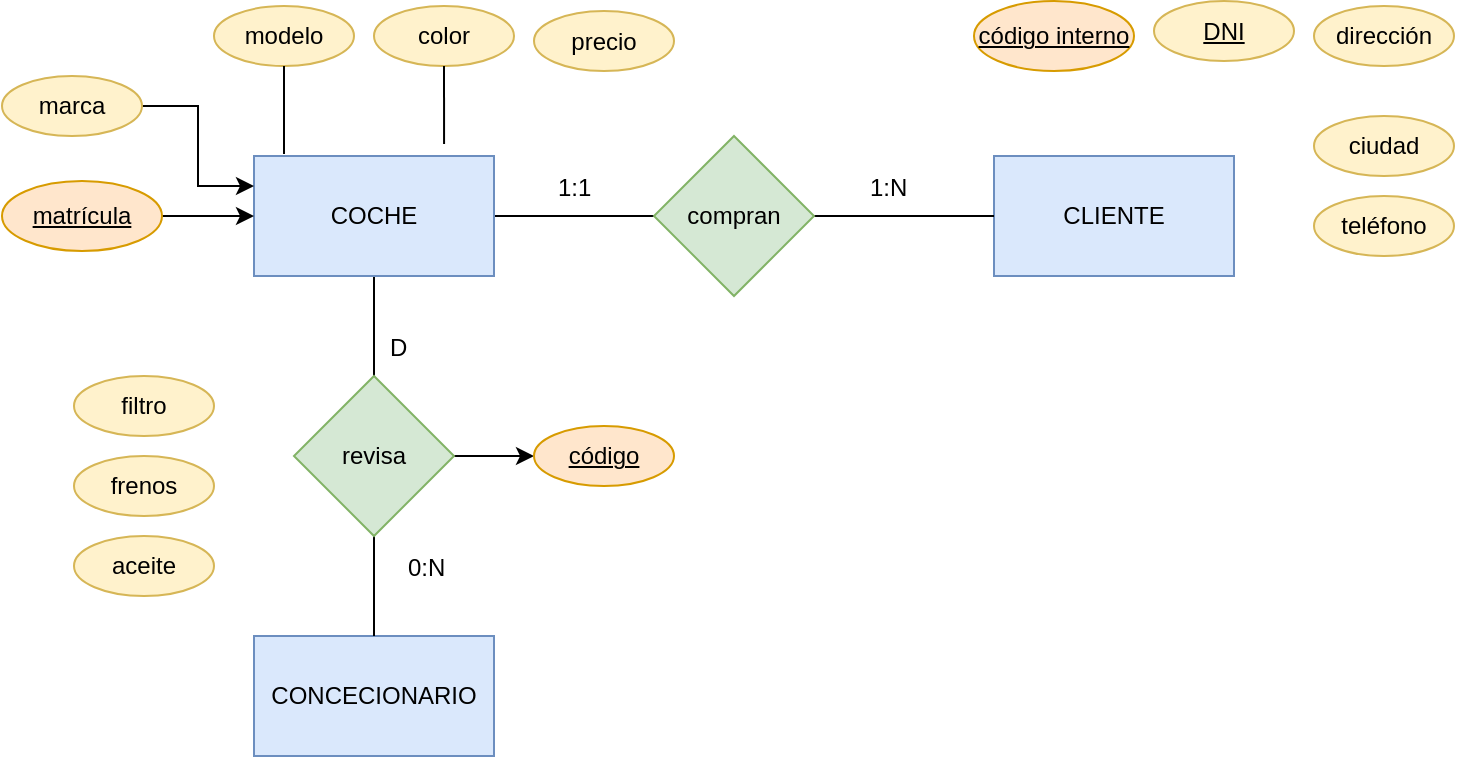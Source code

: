 <mxfile version="22.0.0" type="github">
  <diagram name="Página-1" id="lE59g0ZhoHkxbaMoD-7U">
    <mxGraphModel dx="1434" dy="752" grid="1" gridSize="10" guides="1" tooltips="1" connect="1" arrows="1" fold="1" page="1" pageScale="1" pageWidth="827" pageHeight="1169" math="0" shadow="0">
      <root>
        <mxCell id="0" />
        <mxCell id="1" parent="0" />
        <mxCell id="hUxK0uGI8L-s-4JFjYqa-7" style="edgeStyle=orthogonalEdgeStyle;rounded=0;orthogonalLoop=1;jettySize=auto;html=1;endArrow=none;endFill=0;" edge="1" parent="1" source="hUxK0uGI8L-s-4JFjYqa-1" target="hUxK0uGI8L-s-4JFjYqa-6">
          <mxGeometry relative="1" as="geometry" />
        </mxCell>
        <mxCell id="hUxK0uGI8L-s-4JFjYqa-9" style="edgeStyle=orthogonalEdgeStyle;rounded=0;orthogonalLoop=1;jettySize=auto;html=1;entryX=0;entryY=0.5;entryDx=0;entryDy=0;endArrow=none;endFill=0;" edge="1" parent="1" source="hUxK0uGI8L-s-4JFjYqa-1" target="hUxK0uGI8L-s-4JFjYqa-5">
          <mxGeometry relative="1" as="geometry" />
        </mxCell>
        <mxCell id="hUxK0uGI8L-s-4JFjYqa-1" value="COCHE" style="rounded=0;whiteSpace=wrap;html=1;fillColor=#dae8fc;strokeColor=#6c8ebf;" vertex="1" parent="1">
          <mxGeometry x="150" y="300" width="120" height="60" as="geometry" />
        </mxCell>
        <mxCell id="hUxK0uGI8L-s-4JFjYqa-3" value="CONCECIONARIO" style="rounded=0;whiteSpace=wrap;html=1;fillColor=#dae8fc;strokeColor=#6c8ebf;" vertex="1" parent="1">
          <mxGeometry x="150" y="540" width="120" height="60" as="geometry" />
        </mxCell>
        <mxCell id="hUxK0uGI8L-s-4JFjYqa-4" value="CLIENTE" style="rounded=0;whiteSpace=wrap;html=1;fillColor=#dae8fc;strokeColor=#6c8ebf;" vertex="1" parent="1">
          <mxGeometry x="520" y="300" width="120" height="60" as="geometry" />
        </mxCell>
        <mxCell id="hUxK0uGI8L-s-4JFjYqa-10" style="edgeStyle=orthogonalEdgeStyle;rounded=0;orthogonalLoop=1;jettySize=auto;html=1;fillColor=#d5e8d4;strokeColor=#000000;endArrow=none;endFill=0;" edge="1" parent="1" source="hUxK0uGI8L-s-4JFjYqa-5" target="hUxK0uGI8L-s-4JFjYqa-4">
          <mxGeometry relative="1" as="geometry" />
        </mxCell>
        <mxCell id="hUxK0uGI8L-s-4JFjYqa-5" value="compran" style="rhombus;whiteSpace=wrap;html=1;fillColor=#d5e8d4;strokeColor=#82b366;" vertex="1" parent="1">
          <mxGeometry x="350" y="290" width="80" height="80" as="geometry" />
        </mxCell>
        <mxCell id="hUxK0uGI8L-s-4JFjYqa-8" style="edgeStyle=orthogonalEdgeStyle;rounded=0;orthogonalLoop=1;jettySize=auto;html=1;endArrow=none;endFill=0;entryX=0.5;entryY=0;entryDx=0;entryDy=0;" edge="1" parent="1" source="hUxK0uGI8L-s-4JFjYqa-6" target="hUxK0uGI8L-s-4JFjYqa-3">
          <mxGeometry relative="1" as="geometry">
            <mxPoint x="210" y="530" as="targetPoint" />
          </mxGeometry>
        </mxCell>
        <mxCell id="hUxK0uGI8L-s-4JFjYqa-73" style="edgeStyle=orthogonalEdgeStyle;rounded=0;orthogonalLoop=1;jettySize=auto;html=1;entryX=0;entryY=0.5;entryDx=0;entryDy=0;" edge="1" parent="1" source="hUxK0uGI8L-s-4JFjYqa-6" target="hUxK0uGI8L-s-4JFjYqa-21">
          <mxGeometry relative="1" as="geometry" />
        </mxCell>
        <mxCell id="hUxK0uGI8L-s-4JFjYqa-6" value="revisa" style="rhombus;whiteSpace=wrap;html=1;fillColor=#d5e8d4;strokeColor=#82b366;" vertex="1" parent="1">
          <mxGeometry x="170" y="410" width="80" height="80" as="geometry" />
        </mxCell>
        <mxCell id="hUxK0uGI8L-s-4JFjYqa-41" style="edgeStyle=orthogonalEdgeStyle;rounded=0;orthogonalLoop=1;jettySize=auto;html=1;entryX=0;entryY=0.25;entryDx=0;entryDy=0;" edge="1" parent="1" source="hUxK0uGI8L-s-4JFjYqa-14" target="hUxK0uGI8L-s-4JFjYqa-1">
          <mxGeometry relative="1" as="geometry" />
        </mxCell>
        <mxCell id="hUxK0uGI8L-s-4JFjYqa-14" value="marca" style="ellipse;whiteSpace=wrap;html=1;align=center;fillColor=#fff2cc;strokeColor=#d6b656;" vertex="1" parent="1">
          <mxGeometry x="24" y="260" width="70" height="30" as="geometry" />
        </mxCell>
        <mxCell id="hUxK0uGI8L-s-4JFjYqa-15" value="precio" style="ellipse;whiteSpace=wrap;html=1;align=center;fillColor=#fff2cc;strokeColor=#d6b656;" vertex="1" parent="1">
          <mxGeometry x="290" y="227.5" width="70" height="30" as="geometry" />
        </mxCell>
        <mxCell id="hUxK0uGI8L-s-4JFjYqa-16" value="color" style="ellipse;whiteSpace=wrap;html=1;align=center;fillColor=#fff2cc;strokeColor=#d6b656;" vertex="1" parent="1">
          <mxGeometry x="210" y="225" width="70" height="30" as="geometry" />
        </mxCell>
        <mxCell id="hUxK0uGI8L-s-4JFjYqa-17" value="modelo" style="ellipse;whiteSpace=wrap;html=1;align=center;fillColor=#fff2cc;strokeColor=#d6b656;" vertex="1" parent="1">
          <mxGeometry x="130" y="225" width="70" height="30" as="geometry" />
        </mxCell>
        <mxCell id="hUxK0uGI8L-s-4JFjYqa-40" style="edgeStyle=orthogonalEdgeStyle;rounded=0;orthogonalLoop=1;jettySize=auto;html=1;" edge="1" parent="1" source="hUxK0uGI8L-s-4JFjYqa-19" target="hUxK0uGI8L-s-4JFjYqa-1">
          <mxGeometry relative="1" as="geometry" />
        </mxCell>
        <mxCell id="hUxK0uGI8L-s-4JFjYqa-19" value="matrícula" style="ellipse;whiteSpace=wrap;html=1;align=center;fontStyle=4;fillColor=#ffe6cc;strokeColor=#d79b00;" vertex="1" parent="1">
          <mxGeometry x="24" y="312.5" width="80" height="35" as="geometry" />
        </mxCell>
        <mxCell id="hUxK0uGI8L-s-4JFjYqa-21" value="&lt;u&gt;código&lt;/u&gt;" style="ellipse;whiteSpace=wrap;html=1;align=center;fillColor=#ffe6cc;strokeColor=#d79b00;" vertex="1" parent="1">
          <mxGeometry x="290" y="435" width="70" height="30" as="geometry" />
        </mxCell>
        <mxCell id="hUxK0uGI8L-s-4JFjYqa-23" value="teléfono" style="ellipse;whiteSpace=wrap;html=1;align=center;fillColor=#fff2cc;strokeColor=#d6b656;" vertex="1" parent="1">
          <mxGeometry x="680" y="320" width="70" height="30" as="geometry" />
        </mxCell>
        <mxCell id="hUxK0uGI8L-s-4JFjYqa-24" value="ciudad" style="ellipse;whiteSpace=wrap;html=1;align=center;fillColor=#fff2cc;strokeColor=#d6b656;" vertex="1" parent="1">
          <mxGeometry x="680" y="280" width="70" height="30" as="geometry" />
        </mxCell>
        <mxCell id="hUxK0uGI8L-s-4JFjYqa-25" value="dirección" style="ellipse;whiteSpace=wrap;html=1;align=center;fillColor=#fff2cc;strokeColor=#d6b656;" vertex="1" parent="1">
          <mxGeometry x="680" y="225" width="70" height="30" as="geometry" />
        </mxCell>
        <mxCell id="hUxK0uGI8L-s-4JFjYqa-26" value="&lt;u&gt;DNI&lt;/u&gt;" style="ellipse;whiteSpace=wrap;html=1;align=center;fillColor=#fff2cc;strokeColor=#d6b656;" vertex="1" parent="1">
          <mxGeometry x="600" y="222.5" width="70" height="30" as="geometry" />
        </mxCell>
        <mxCell id="hUxK0uGI8L-s-4JFjYqa-29" value="código interno" style="ellipse;whiteSpace=wrap;html=1;align=center;fontStyle=4;fillColor=#ffe6cc;strokeColor=#d79b00;" vertex="1" parent="1">
          <mxGeometry x="510" y="222.5" width="80" height="35" as="geometry" />
        </mxCell>
        <mxCell id="hUxK0uGI8L-s-4JFjYqa-30" value="aceite" style="ellipse;whiteSpace=wrap;html=1;align=center;fillColor=#fff2cc;strokeColor=#d6b656;" vertex="1" parent="1">
          <mxGeometry x="60" y="490" width="70" height="30" as="geometry" />
        </mxCell>
        <mxCell id="hUxK0uGI8L-s-4JFjYqa-31" value="frenos" style="ellipse;whiteSpace=wrap;html=1;align=center;fillColor=#fff2cc;strokeColor=#d6b656;" vertex="1" parent="1">
          <mxGeometry x="60" y="450" width="70" height="30" as="geometry" />
        </mxCell>
        <mxCell id="hUxK0uGI8L-s-4JFjYqa-32" value="filtro" style="ellipse;whiteSpace=wrap;html=1;align=center;fillColor=#fff2cc;strokeColor=#d6b656;" vertex="1" parent="1">
          <mxGeometry x="60" y="410" width="70" height="30" as="geometry" />
        </mxCell>
        <mxCell id="hUxK0uGI8L-s-4JFjYqa-42" style="edgeStyle=orthogonalEdgeStyle;rounded=0;orthogonalLoop=1;jettySize=auto;html=1;entryX=0.125;entryY=-0.017;entryDx=0;entryDy=0;entryPerimeter=0;endArrow=none;endFill=0;" edge="1" parent="1" source="hUxK0uGI8L-s-4JFjYqa-17" target="hUxK0uGI8L-s-4JFjYqa-1">
          <mxGeometry relative="1" as="geometry" />
        </mxCell>
        <mxCell id="hUxK0uGI8L-s-4JFjYqa-43" style="edgeStyle=orthogonalEdgeStyle;rounded=0;orthogonalLoop=1;jettySize=auto;html=1;entryX=0.792;entryY=-0.1;entryDx=0;entryDy=0;entryPerimeter=0;endArrow=none;endFill=0;" edge="1" parent="1" source="hUxK0uGI8L-s-4JFjYqa-16" target="hUxK0uGI8L-s-4JFjYqa-1">
          <mxGeometry relative="1" as="geometry" />
        </mxCell>
        <mxCell id="hUxK0uGI8L-s-4JFjYqa-45" value="" style="shape=table;startSize=0;container=1;collapsible=1;childLayout=tableLayout;fixedRows=1;rowLines=0;fontStyle=0;align=center;resizeLast=1;strokeColor=none;fillColor=none;collapsible=0;whiteSpace=wrap;html=1;" vertex="1" parent="1">
          <mxGeometry x="264" y="300" width="180" height="30" as="geometry" />
        </mxCell>
        <mxCell id="hUxK0uGI8L-s-4JFjYqa-46" value="" style="shape=tableRow;horizontal=0;startSize=0;swimlaneHead=0;swimlaneBody=0;fillColor=none;collapsible=0;dropTarget=0;points=[[0,0.5],[1,0.5]];portConstraint=eastwest;top=0;left=0;right=0;bottom=0;" vertex="1" parent="hUxK0uGI8L-s-4JFjYqa-45">
          <mxGeometry width="180" height="30" as="geometry" />
        </mxCell>
        <mxCell id="hUxK0uGI8L-s-4JFjYqa-47" value="" style="shape=partialRectangle;connectable=0;fillColor=none;top=0;left=0;bottom=0;right=0;editable=1;overflow=hidden;" vertex="1" parent="hUxK0uGI8L-s-4JFjYqa-46">
          <mxGeometry width="30" height="30" as="geometry">
            <mxRectangle width="30" height="30" as="alternateBounds" />
          </mxGeometry>
        </mxCell>
        <mxCell id="hUxK0uGI8L-s-4JFjYqa-48" value="1:1" style="shape=partialRectangle;connectable=0;fillColor=none;top=0;left=0;bottom=0;right=0;align=left;spacingLeft=6;overflow=hidden;" vertex="1" parent="hUxK0uGI8L-s-4JFjYqa-46">
          <mxGeometry x="30" width="150" height="30" as="geometry">
            <mxRectangle width="150" height="30" as="alternateBounds" />
          </mxGeometry>
        </mxCell>
        <mxCell id="hUxK0uGI8L-s-4JFjYqa-53" value="" style="shape=table;startSize=0;container=1;collapsible=1;childLayout=tableLayout;fixedRows=1;rowLines=0;fontStyle=0;align=center;resizeLast=1;strokeColor=none;fillColor=none;collapsible=0;whiteSpace=wrap;html=1;" vertex="1" parent="1">
          <mxGeometry x="420" y="300" width="180" height="30" as="geometry" />
        </mxCell>
        <mxCell id="hUxK0uGI8L-s-4JFjYqa-54" value="" style="shape=tableRow;horizontal=0;startSize=0;swimlaneHead=0;swimlaneBody=0;fillColor=none;collapsible=0;dropTarget=0;points=[[0,0.5],[1,0.5]];portConstraint=eastwest;top=0;left=0;right=0;bottom=0;" vertex="1" parent="hUxK0uGI8L-s-4JFjYqa-53">
          <mxGeometry width="180" height="30" as="geometry" />
        </mxCell>
        <mxCell id="hUxK0uGI8L-s-4JFjYqa-55" value="" style="shape=partialRectangle;connectable=0;fillColor=none;top=0;left=0;bottom=0;right=0;editable=1;overflow=hidden;" vertex="1" parent="hUxK0uGI8L-s-4JFjYqa-54">
          <mxGeometry width="30" height="30" as="geometry">
            <mxRectangle width="30" height="30" as="alternateBounds" />
          </mxGeometry>
        </mxCell>
        <mxCell id="hUxK0uGI8L-s-4JFjYqa-56" value="1:N" style="shape=partialRectangle;connectable=0;fillColor=none;top=0;left=0;bottom=0;right=0;align=left;spacingLeft=6;overflow=hidden;" vertex="1" parent="hUxK0uGI8L-s-4JFjYqa-54">
          <mxGeometry x="30" width="150" height="30" as="geometry">
            <mxRectangle width="150" height="30" as="alternateBounds" />
          </mxGeometry>
        </mxCell>
        <mxCell id="hUxK0uGI8L-s-4JFjYqa-65" value="" style="shape=table;startSize=0;container=1;collapsible=1;childLayout=tableLayout;fixedRows=1;rowLines=0;fontStyle=0;align=center;resizeLast=1;strokeColor=none;fillColor=none;collapsible=0;whiteSpace=wrap;html=1;" vertex="1" parent="1">
          <mxGeometry x="180" y="380" width="180" height="30" as="geometry" />
        </mxCell>
        <mxCell id="hUxK0uGI8L-s-4JFjYqa-66" value="" style="shape=tableRow;horizontal=0;startSize=0;swimlaneHead=0;swimlaneBody=0;fillColor=none;collapsible=0;dropTarget=0;points=[[0,0.5],[1,0.5]];portConstraint=eastwest;top=0;left=0;right=0;bottom=0;" vertex="1" parent="hUxK0uGI8L-s-4JFjYqa-65">
          <mxGeometry width="180" height="30" as="geometry" />
        </mxCell>
        <mxCell id="hUxK0uGI8L-s-4JFjYqa-67" value="" style="shape=partialRectangle;connectable=0;fillColor=none;top=0;left=0;bottom=0;right=0;editable=1;overflow=hidden;" vertex="1" parent="hUxK0uGI8L-s-4JFjYqa-66">
          <mxGeometry width="30" height="30" as="geometry">
            <mxRectangle width="30" height="30" as="alternateBounds" />
          </mxGeometry>
        </mxCell>
        <mxCell id="hUxK0uGI8L-s-4JFjYqa-68" value="D" style="shape=partialRectangle;connectable=0;fillColor=none;top=0;left=0;bottom=0;right=0;align=left;spacingLeft=6;overflow=hidden;" vertex="1" parent="hUxK0uGI8L-s-4JFjYqa-66">
          <mxGeometry x="30" width="150" height="30" as="geometry">
            <mxRectangle width="150" height="30" as="alternateBounds" />
          </mxGeometry>
        </mxCell>
        <mxCell id="hUxK0uGI8L-s-4JFjYqa-69" value="" style="shape=table;startSize=0;container=1;collapsible=1;childLayout=tableLayout;fixedRows=1;rowLines=0;fontStyle=0;align=center;resizeLast=1;strokeColor=none;fillColor=none;collapsible=0;whiteSpace=wrap;html=1;" vertex="1" parent="1">
          <mxGeometry x="189" y="490" width="180" height="30" as="geometry" />
        </mxCell>
        <mxCell id="hUxK0uGI8L-s-4JFjYqa-70" value="" style="shape=tableRow;horizontal=0;startSize=0;swimlaneHead=0;swimlaneBody=0;fillColor=none;collapsible=0;dropTarget=0;points=[[0,0.5],[1,0.5]];portConstraint=eastwest;top=0;left=0;right=0;bottom=0;" vertex="1" parent="hUxK0uGI8L-s-4JFjYqa-69">
          <mxGeometry width="180" height="30" as="geometry" />
        </mxCell>
        <mxCell id="hUxK0uGI8L-s-4JFjYqa-71" value="" style="shape=partialRectangle;connectable=0;fillColor=none;top=0;left=0;bottom=0;right=0;editable=1;overflow=hidden;" vertex="1" parent="hUxK0uGI8L-s-4JFjYqa-70">
          <mxGeometry width="30" height="30" as="geometry">
            <mxRectangle width="30" height="30" as="alternateBounds" />
          </mxGeometry>
        </mxCell>
        <mxCell id="hUxK0uGI8L-s-4JFjYqa-72" value="0:N" style="shape=partialRectangle;connectable=0;fillColor=none;top=0;left=0;bottom=0;right=0;align=left;spacingLeft=6;overflow=hidden;" vertex="1" parent="hUxK0uGI8L-s-4JFjYqa-70">
          <mxGeometry x="30" width="150" height="30" as="geometry">
            <mxRectangle width="150" height="30" as="alternateBounds" />
          </mxGeometry>
        </mxCell>
      </root>
    </mxGraphModel>
  </diagram>
</mxfile>
